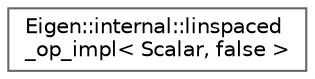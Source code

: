 digraph "Graphical Class Hierarchy"
{
 // LATEX_PDF_SIZE
  bgcolor="transparent";
  edge [fontname=Helvetica,fontsize=10,labelfontname=Helvetica,labelfontsize=10];
  node [fontname=Helvetica,fontsize=10,shape=box,height=0.2,width=0.4];
  rankdir="LR";
  Node0 [id="Node000000",label="Eigen::internal::linspaced\l_op_impl\< Scalar, false \>",height=0.2,width=0.4,color="grey40", fillcolor="white", style="filled",URL="$structEigen_1_1internal_1_1linspaced__op__impl_3_01Scalar_00_01false_01_4.html",tooltip=" "];
}
